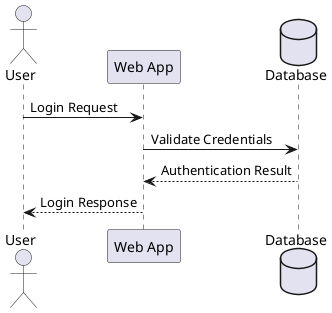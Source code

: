 @startuml
actor User
participant "Web App" as App
database "Database" as DB

User -> App: Login Request
App -> DB: Validate Credentials
DB --> App: Authentication Result
App --> User: Login Response
@enduml 